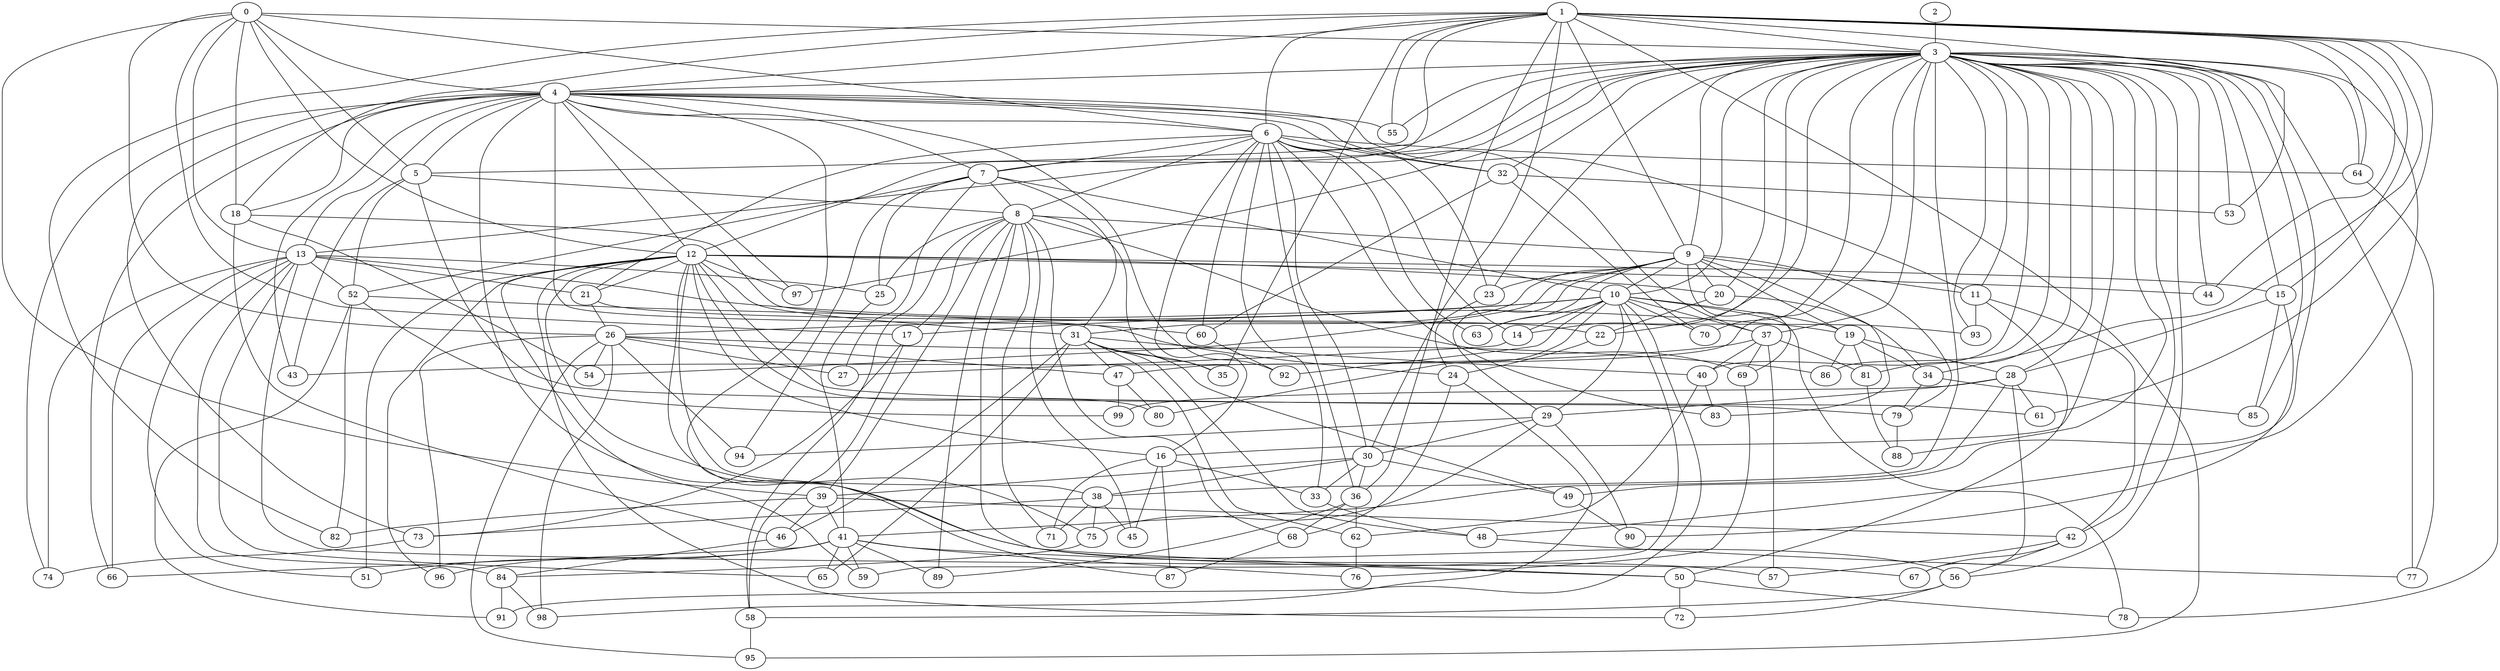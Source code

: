 strict graph "barabasi_albert_graph(100,3)" {
0;
1;
2;
3;
4;
5;
6;
7;
8;
9;
10;
11;
12;
13;
14;
15;
16;
17;
18;
19;
20;
21;
22;
23;
24;
25;
26;
27;
28;
29;
30;
31;
32;
33;
34;
35;
36;
37;
38;
39;
40;
41;
42;
43;
44;
45;
46;
47;
48;
49;
50;
51;
52;
53;
54;
55;
56;
57;
58;
59;
60;
61;
62;
63;
64;
65;
66;
67;
68;
69;
70;
71;
72;
73;
74;
75;
76;
77;
78;
79;
80;
81;
82;
83;
84;
85;
86;
87;
88;
89;
90;
91;
92;
93;
94;
95;
96;
97;
98;
99;
0 -- 3  [is_available=True, prob="1.0"];
0 -- 4  [is_available=True, prob="0.666937441169"];
0 -- 5  [is_available=True, prob="0.845443763485"];
0 -- 6  [is_available=True, prob="0.35962637664"];
0 -- 39  [is_available=True, prob="1.0"];
0 -- 12  [is_available=True, prob="0.708282793474"];
0 -- 13  [is_available=True, prob="0.564023301347"];
0 -- 17  [is_available=True, prob="0.628422193918"];
0 -- 18  [is_available=True, prob="1.0"];
0 -- 26  [is_available=True, prob="0.574306231928"];
1 -- 64  [is_available=True, prob="0.399871011276"];
1 -- 34  [is_available=True, prob="0.842074359381"];
1 -- 3  [is_available=True, prob="0.0555043470135"];
1 -- 4  [is_available=True, prob="0.820691108454"];
1 -- 6  [is_available=True, prob="0.425542813059"];
1 -- 9  [is_available=True, prob="1.0"];
1 -- 82  [is_available=True, prob="1.0"];
1 -- 12  [is_available=True, prob="0.335972738111"];
1 -- 61  [is_available=True, prob="0.929826663362"];
1 -- 78  [is_available=True, prob="0.633927427133"];
1 -- 15  [is_available=True, prob="1.0"];
1 -- 18  [is_available=True, prob="1.0"];
1 -- 35  [is_available=True, prob="1.0"];
1 -- 53  [is_available=True, prob="0.449826335524"];
1 -- 55  [is_available=True, prob="0.436678639568"];
1 -- 36  [is_available=True, prob="0.496709553945"];
1 -- 44  [is_available=True, prob="0.464656516737"];
1 -- 30  [is_available=True, prob="0.874105031173"];
1 -- 95  [is_available=True, prob="0.402014328418"];
2 -- 3  [is_available=True, prob="1.0"];
3 -- 4  [is_available=True, prob="0.786865765332"];
3 -- 5  [is_available=True, prob="0.47945007011"];
3 -- 7  [is_available=True, prob="0.58707922414"];
3 -- 9  [is_available=True, prob="0.307611387271"];
3 -- 10  [is_available=True, prob="1.0"];
3 -- 11  [is_available=True, prob="1.0"];
3 -- 13  [is_available=True, prob="1.0"];
3 -- 14  [is_available=True, prob="1.0"];
3 -- 15  [is_available=True, prob="1.0"];
3 -- 16  [is_available=True, prob="0.412723745375"];
3 -- 20  [is_available=True, prob="0.926975784545"];
3 -- 22  [is_available=True, prob="1.0"];
3 -- 23  [is_available=True, prob="1.0"];
3 -- 28  [is_available=True, prob="0.62011038755"];
3 -- 32  [is_available=True, prob="0.0724315522448"];
3 -- 37  [is_available=True, prob="0.749796163248"];
3 -- 38  [is_available=True, prob="0.498828508687"];
3 -- 40  [is_available=True, prob="0.962122138922"];
3 -- 42  [is_available=True, prob="0.815283326293"];
3 -- 44  [is_available=True, prob="0.661254901551"];
3 -- 47  [is_available=True, prob="0.440285652838"];
3 -- 48  [is_available=True, prob="0.305465602667"];
3 -- 49  [is_available=True, prob="0.852299571474"];
3 -- 53  [is_available=True, prob="1.0"];
3 -- 55  [is_available=True, prob="0.908116536879"];
3 -- 56  [is_available=True, prob="1.0"];
3 -- 64  [is_available=True, prob="1.0"];
3 -- 70  [is_available=True, prob="0.744318618736"];
3 -- 77  [is_available=True, prob="0.0322890126388"];
3 -- 81  [is_available=True, prob="0.803997488156"];
3 -- 85  [is_available=True, prob="0.751303986912"];
3 -- 86  [is_available=True, prob="0.811119230982"];
3 -- 88  [is_available=True, prob="0.241884287524"];
3 -- 93  [is_available=True, prob="0.612855570041"];
3 -- 97  [is_available=True, prob="0.551464787103"];
4 -- 5  [is_available=True, prob="0.95959787718"];
4 -- 6  [is_available=True, prob="0.826100993292"];
4 -- 7  [is_available=True, prob="1.0"];
4 -- 11  [is_available=True, prob="0.487248903868"];
4 -- 12  [is_available=True, prob="0.0296698061199"];
4 -- 13  [is_available=True, prob="1.0"];
4 -- 18  [is_available=True, prob="0.758471505025"];
4 -- 24  [is_available=True, prob="0.580837647933"];
4 -- 32  [is_available=True, prob="0.0535096045044"];
4 -- 37  [is_available=True, prob="1.0"];
4 -- 43  [is_available=True, prob="1.0"];
4 -- 55  [is_available=True, prob="0.386970793606"];
4 -- 56  [is_available=True, prob="0.548364902798"];
4 -- 66  [is_available=True, prob="0.122679506559"];
4 -- 73  [is_available=True, prob="0.223772205195"];
4 -- 74  [is_available=True, prob="0.378276543843"];
4 -- 87  [is_available=True, prob="0.134394547093"];
4 -- 92  [is_available=True, prob="0.387826830302"];
4 -- 97  [is_available=True, prob="0.673533538082"];
5 -- 8  [is_available=True, prob="0.370798675067"];
5 -- 43  [is_available=True, prob="0.971752032571"];
5 -- 52  [is_available=True, prob="0.401023785585"];
5 -- 61  [is_available=True, prob="0.817845766168"];
6 -- 33  [is_available=True, prob="0.924810916515"];
6 -- 7  [is_available=True, prob="1.0"];
6 -- 8  [is_available=True, prob="0.677171951864"];
6 -- 64  [is_available=True, prob="0.759143378271"];
6 -- 32  [is_available=True, prob="0.435032535534"];
6 -- 14  [is_available=True, prob="0.0690200692054"];
6 -- 16  [is_available=True, prob="0.359330193239"];
6 -- 83  [is_available=True, prob="1.0"];
6 -- 21  [is_available=True, prob="0.176202814694"];
6 -- 23  [is_available=True, prob="0.987096112639"];
6 -- 36  [is_available=True, prob="1.0"];
6 -- 60  [is_available=True, prob="1.0"];
6 -- 30  [is_available=True, prob="1.0"];
6 -- 63  [is_available=True, prob="1.0"];
7 -- 8  [is_available=True, prob="0.519566808293"];
7 -- 10  [is_available=True, prob="0.468883175769"];
7 -- 52  [is_available=True, prob="0.745587629515"];
7 -- 25  [is_available=True, prob="1.0"];
7 -- 27  [is_available=True, prob="0.611143311698"];
7 -- 94  [is_available=True, prob="0.335044271551"];
7 -- 31  [is_available=True, prob="0.974961555574"];
8 -- 35  [is_available=True, prob="0.703490887964"];
8 -- 68  [is_available=True, prob="0.868424779091"];
8 -- 9  [is_available=True, prob="0.522158866303"];
8 -- 39  [is_available=True, prob="0.682509580905"];
8 -- 45  [is_available=True, prob="0.474749037636"];
8 -- 71  [is_available=True, prob="0.195274776796"];
8 -- 17  [is_available=True, prob="0.443326141712"];
8 -- 50  [is_available=True, prob="0.112964883064"];
8 -- 89  [is_available=True, prob="0.676712430478"];
8 -- 25  [is_available=True, prob="1.0"];
8 -- 58  [is_available=True, prob="0.28304613146"];
8 -- 69  [is_available=True, prob="0.700449044387"];
9 -- 83  [is_available=True, prob="1.0"];
9 -- 69  [is_available=True, prob="0.723802194464"];
9 -- 10  [is_available=True, prob="0.0515529970394"];
9 -- 11  [is_available=True, prob="1.0"];
9 -- 79  [is_available=True, prob="0.0624775981299"];
9 -- 19  [is_available=True, prob="0.643088649163"];
9 -- 20  [is_available=True, prob="0.566980637907"];
9 -- 54  [is_available=True, prob="0.979498091629"];
9 -- 23  [is_available=True, prob="1.0"];
9 -- 63  [is_available=True, prob="0.475690899198"];
9 -- 29  [is_available=True, prob="1.0"];
9 -- 31  [is_available=True, prob="0.60177607511"];
10 -- 37  [is_available=True, prob="0.678367459302"];
10 -- 70  [is_available=True, prob="0.712293378105"];
10 -- 14  [is_available=True, prob="1.0"];
10 -- 80  [is_available=True, prob="1.0"];
10 -- 17  [is_available=True, prob="0.732223005839"];
10 -- 91  [is_available=True, prob="1.0"];
10 -- 19  [is_available=True, prob="1.0"];
10 -- 78  [is_available=True, prob="0.0954374506628"];
10 -- 26  [is_available=True, prob="0.974083163205"];
10 -- 59  [is_available=True, prob="0.615056361228"];
10 -- 92  [is_available=True, prob="0.245787809612"];
10 -- 29  [is_available=True, prob="0.840584268029"];
10 -- 63  [is_available=True, prob="0.369576253544"];
11 -- 42  [is_available=True, prob="0.0171203443856"];
11 -- 50  [is_available=True, prob="1.0"];
11 -- 93  [is_available=True, prob="0.95204654271"];
12 -- 38  [is_available=True, prob="1.0"];
12 -- 97  [is_available=True, prob="1.0"];
12 -- 72  [is_available=True, prob="0.327368638565"];
12 -- 80  [is_available=True, prob="0.88908069846"];
12 -- 79  [is_available=True, prob="0.892480565371"];
12 -- 75  [is_available=True, prob="0.202779493942"];
12 -- 44  [is_available=True, prob="0.51026193435"];
12 -- 96  [is_available=True, prob="1.0"];
12 -- 15  [is_available=True, prob="0.558345844866"];
12 -- 16  [is_available=True, prob="0.891384556151"];
12 -- 51  [is_available=True, prob="0.971920858549"];
12 -- 20  [is_available=True, prob="0.890837732627"];
12 -- 21  [is_available=True, prob="0.582077382503"];
12 -- 57  [is_available=True, prob="0.371265653153"];
12 -- 59  [is_available=True, prob="1.0"];
12 -- 31  [is_available=True, prob="0.932965862694"];
13 -- 51  [is_available=True, prob="0.19815383221"];
13 -- 66  [is_available=True, prob="1.0"];
13 -- 84  [is_available=True, prob="1.0"];
13 -- 65  [is_available=True, prob="0.362026738054"];
13 -- 74  [is_available=True, prob="0.992886093275"];
13 -- 67  [is_available=True, prob="1.0"];
13 -- 19  [is_available=True, prob="1.0"];
13 -- 52  [is_available=True, prob="0.5644801287"];
13 -- 21  [is_available=True, prob="1.0"];
13 -- 25  [is_available=True, prob="1.0"];
14 -- 27  [is_available=True, prob="0.552127846521"];
15 -- 85  [is_available=True, prob="0.0602801866241"];
15 -- 90  [is_available=True, prob="0.284526840236"];
15 -- 28  [is_available=True, prob="0.378684314488"];
16 -- 33  [is_available=True, prob="0.0782795016999"];
16 -- 71  [is_available=True, prob="0.756928787052"];
16 -- 45  [is_available=True, prob="0.200207859399"];
16 -- 87  [is_available=True, prob="0.972680597157"];
17 -- 58  [is_available=True, prob="0.839046910686"];
17 -- 73  [is_available=True, prob="0.863684344725"];
18 -- 46  [is_available=True, prob="0.199196053941"];
18 -- 54  [is_available=True, prob="0.741500283943"];
18 -- 93  [is_available=True, prob="1.0"];
19 -- 34  [is_available=True, prob="0.050041379876"];
19 -- 81  [is_available=True, prob="1.0"];
19 -- 86  [is_available=True, prob="0.16826752567"];
19 -- 28  [is_available=True, prob="0.794040319467"];
20 -- 34  [is_available=True, prob="1.0"];
20 -- 22  [is_available=True, prob="0.732492035691"];
21 -- 22  [is_available=True, prob="1.0"];
21 -- 26  [is_available=True, prob="0.750328870968"];
22 -- 24  [is_available=True, prob="1.0"];
23 -- 24  [is_available=True, prob="0.139234928175"];
24 -- 68  [is_available=True, prob="0.284710056623"];
24 -- 98  [is_available=True, prob="1.0"];
25 -- 41  [is_available=True, prob="1.0"];
26 -- 96  [is_available=True, prob="0.678792855216"];
26 -- 98  [is_available=True, prob="1.0"];
26 -- 86  [is_available=True, prob="1.0"];
26 -- 47  [is_available=True, prob="1.0"];
26 -- 54  [is_available=True, prob="1.0"];
26 -- 27  [is_available=True, prob="1.0"];
26 -- 94  [is_available=True, prob="0.5522076761"];
26 -- 95  [is_available=True, prob="0.795650695144"];
28 -- 67  [is_available=True, prob="1.0"];
28 -- 41  [is_available=True, prob="1.0"];
28 -- 29  [is_available=True, prob="0.966762356349"];
28 -- 99  [is_available=True, prob="1.0"];
28 -- 61  [is_available=True, prob="0.162679724382"];
29 -- 75  [is_available=True, prob="0.589682019945"];
29 -- 94  [is_available=True, prob="0.589548054085"];
29 -- 90  [is_available=True, prob="0.543605691436"];
29 -- 30  [is_available=True, prob="0.782055520846"];
30 -- 36  [is_available=True, prob="1.0"];
30 -- 38  [is_available=True, prob="0.02586209379"];
30 -- 33  [is_available=True, prob="1.0"];
30 -- 39  [is_available=True, prob="0.620086343673"];
30 -- 49  [is_available=True, prob="0.420289482529"];
31 -- 65  [is_available=True, prob="1.0"];
31 -- 35  [is_available=True, prob="0.374064884283"];
31 -- 40  [is_available=True, prob="0.286267908159"];
31 -- 46  [is_available=True, prob="1.0"];
31 -- 47  [is_available=True, prob="0.329360374299"];
31 -- 48  [is_available=True, prob="0.0681702440886"];
31 -- 49  [is_available=True, prob="0.0818682563873"];
31 -- 62  [is_available=True, prob="0.500691327166"];
32 -- 70  [is_available=True, prob="0.838261395962"];
32 -- 53  [is_available=True, prob="0.418140372957"];
32 -- 60  [is_available=True, prob="1.0"];
33 -- 48  [is_available=True, prob="1.0"];
34 -- 85  [is_available=True, prob="0.876681560898"];
34 -- 79  [is_available=True, prob="0.321992947317"];
36 -- 68  [is_available=True, prob="0.964150791614"];
36 -- 89  [is_available=True, prob="0.0955253189502"];
36 -- 62  [is_available=True, prob="0.223466907797"];
37 -- 69  [is_available=True, prob="1.0"];
37 -- 40  [is_available=True, prob="0.252504189875"];
37 -- 43  [is_available=True, prob="0.524096622522"];
37 -- 81  [is_available=True, prob="0.334134324833"];
37 -- 57  [is_available=True, prob="0.202303676979"];
38 -- 71  [is_available=True, prob="0.862190301633"];
38 -- 73  [is_available=True, prob="0.88290889103"];
38 -- 75  [is_available=True, prob="0.486157346328"];
38 -- 45  [is_available=True, prob="0.41078696514"];
39 -- 41  [is_available=True, prob="0.0958208942062"];
39 -- 42  [is_available=True, prob="0.180800381507"];
39 -- 46  [is_available=True, prob="1.0"];
39 -- 82  [is_available=True, prob="0.610219412786"];
40 -- 83  [is_available=True, prob="0.753803347964"];
40 -- 62  [is_available=True, prob="0.515827472906"];
41 -- 96  [is_available=True, prob="0.672335944902"];
41 -- 65  [is_available=True, prob="1.0"];
41 -- 66  [is_available=True, prob="0.889071589922"];
41 -- 76  [is_available=True, prob="0.24641900617"];
41 -- 50  [is_available=True, prob="0.504438191881"];
41 -- 51  [is_available=True, prob="0.162197035346"];
41 -- 89  [is_available=True, prob="0.624645016483"];
41 -- 59  [is_available=True, prob="0.807731848482"];
42 -- 67  [is_available=True, prob="0.20104409368"];
42 -- 56  [is_available=True, prob="0.545716156359"];
42 -- 57  [is_available=True, prob="1.0"];
46 -- 84  [is_available=True, prob="1.0"];
47 -- 80  [is_available=True, prob="0.746073914795"];
47 -- 99  [is_available=True, prob="0.0988365554273"];
48 -- 77  [is_available=True, prob="0.58209728633"];
49 -- 90  [is_available=True, prob="1.0"];
50 -- 78  [is_available=True, prob="1.0"];
50 -- 72  [is_available=True, prob="0.386295119917"];
52 -- 99  [is_available=True, prob="0.761298434047"];
52 -- 82  [is_available=True, prob="0.645693687403"];
52 -- 91  [is_available=True, prob="0.0738327123313"];
52 -- 60  [is_available=True, prob="0.771750499512"];
56 -- 72  [is_available=True, prob="0.0308157391143"];
56 -- 58  [is_available=True, prob="0.280872989547"];
58 -- 95  [is_available=True, prob="0.938405031403"];
60 -- 92  [is_available=True, prob="0.361746967583"];
62 -- 76  [is_available=True, prob="0.169443725611"];
64 -- 77  [is_available=True, prob="1.0"];
68 -- 87  [is_available=True, prob="0.79905375046"];
69 -- 76  [is_available=True, prob="0.476587174132"];
73 -- 74  [is_available=True, prob="0.185528526686"];
75 -- 84  [is_available=True, prob="0.297624648422"];
79 -- 88  [is_available=True, prob="0.985453859583"];
81 -- 88  [is_available=True, prob="0.955351466603"];
84 -- 98  [is_available=True, prob="0.825116004718"];
84 -- 91  [is_available=True, prob="1.0"];
}
